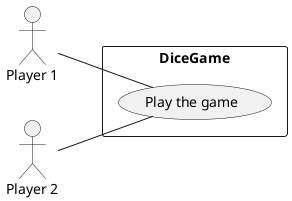 @startuml
'https://plantuml.com/use-case-diagram

actor :Player 1: as Player1
actor :Player 2: as Player2

rectangle DiceGame {
    left to right direction

    usecase "Play the game" as Play
}

Player1 -- (Play)
Player2 -- (Play)

@enduml
